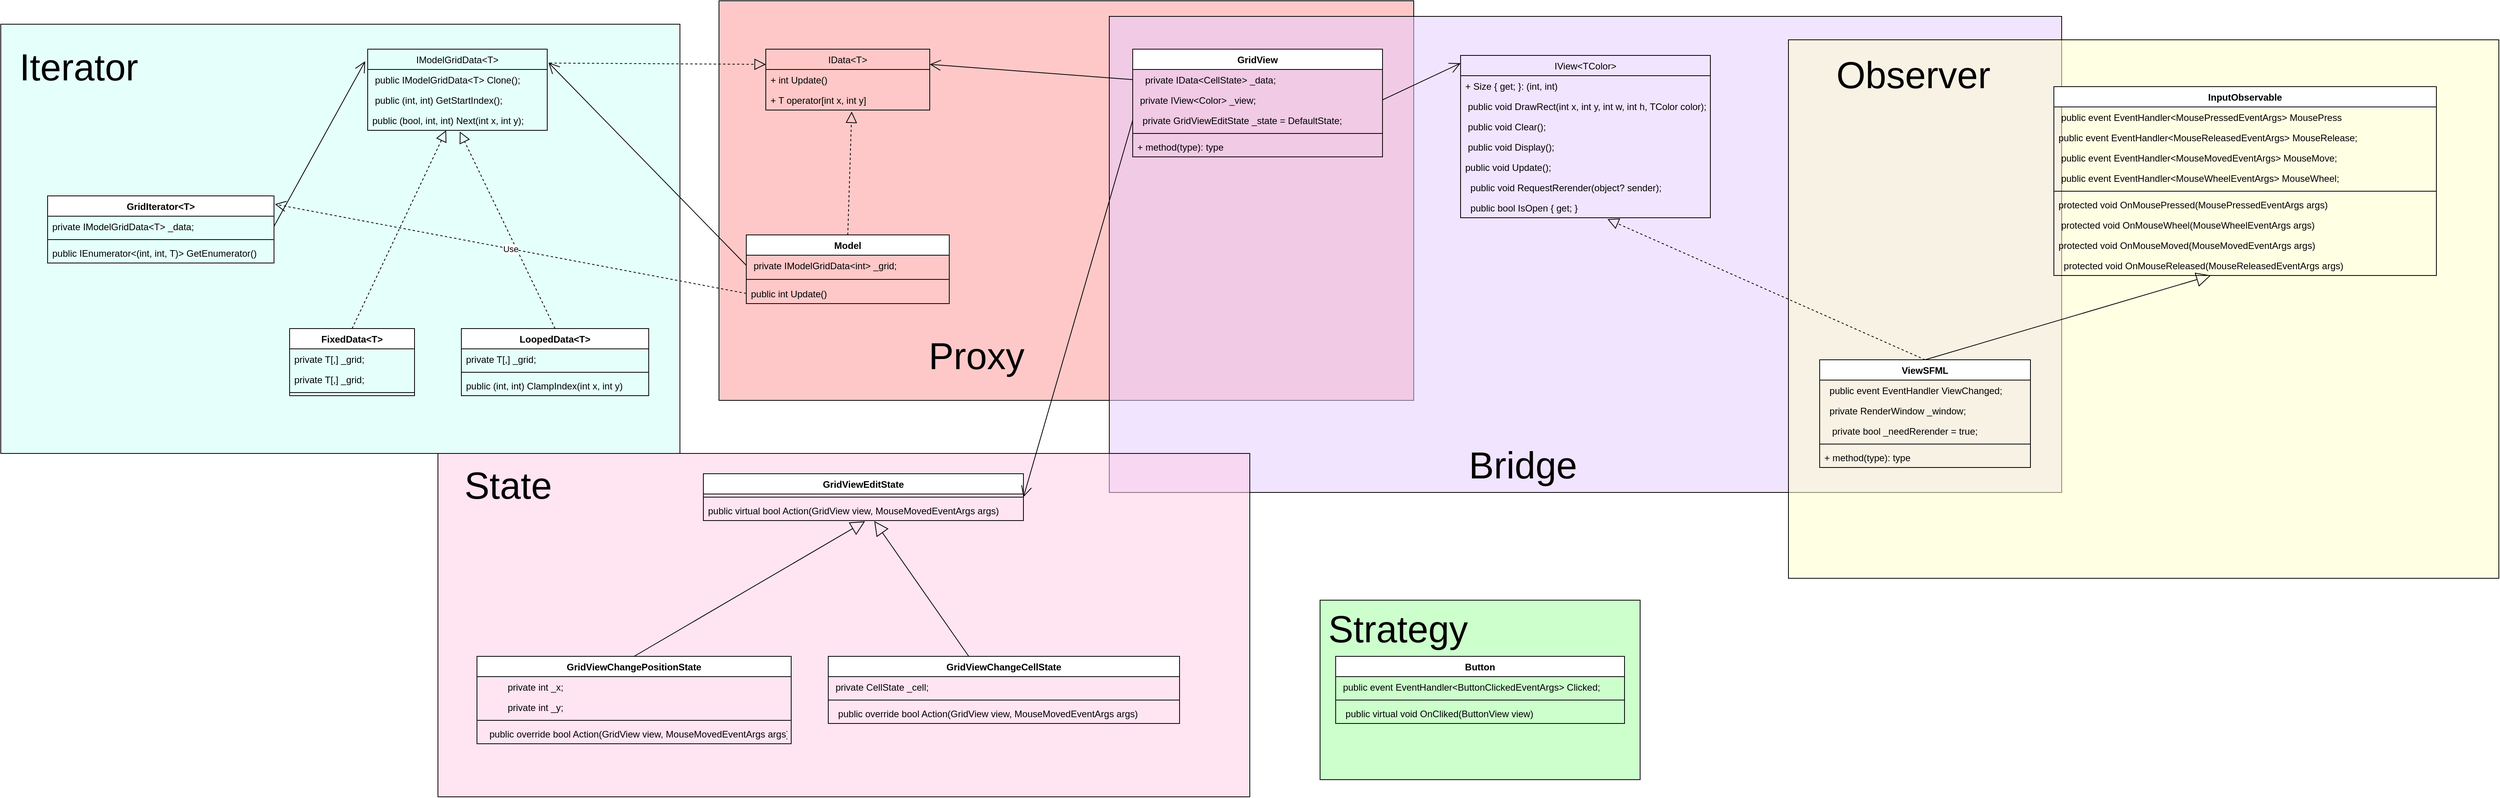 <mxfile version="20.2.3" type="device"><diagram id="C5RBs43oDa-KdzZeNtuy" name="Page-1"><mxGraphModel dx="12556" dy="1282" grid="1" gridSize="10" guides="1" tooltips="1" connect="1" arrows="1" fold="1" page="1" pageScale="1" pageWidth="10000" pageHeight="10000" math="0" shadow="0"><root><mxCell id="WIyWlLk6GJQsqaUBKTNV-0"/><mxCell id="WIyWlLk6GJQsqaUBKTNV-1" parent="WIyWlLk6GJQsqaUBKTNV-0"/><mxCell id="J3iMT_zcEgzoBUY2QwSg-46" value="" style="rounded=0;whiteSpace=wrap;html=1;shadow=0;fontSize=48;fillColor=#FF999988;" vertex="1" parent="WIyWlLk6GJQsqaUBKTNV-1"><mxGeometry x="-130" y="10" width="890" height="512" as="geometry"/></mxCell><mxCell id="J3iMT_zcEgzoBUY2QwSg-44" value="" style="rounded=0;whiteSpace=wrap;html=1;fontSize=48;fillColor=#E5CCFF88;shadow=0;" vertex="1" parent="WIyWlLk6GJQsqaUBKTNV-1"><mxGeometry x="370" y="30" width="1220" height="610" as="geometry"/></mxCell><mxCell id="J3iMT_zcEgzoBUY2QwSg-42" value="" style="rounded=0;whiteSpace=wrap;html=1;fontSize=48;fillColor=#FFFFCC88;" vertex="1" parent="WIyWlLk6GJQsqaUBKTNV-1"><mxGeometry x="1240" y="60" width="910" height="690" as="geometry"/></mxCell><mxCell id="J3iMT_zcEgzoBUY2QwSg-39" value="" style="rounded=0;whiteSpace=wrap;html=1;fontSize=48;fillColor=#CCFFCC;" vertex="1" parent="WIyWlLk6GJQsqaUBKTNV-1"><mxGeometry x="640" y="778" width="410" height="230" as="geometry"/></mxCell><mxCell id="J3iMT_zcEgzoBUY2QwSg-37" value="" style="rounded=0;whiteSpace=wrap;html=1;fontSize=48;fillColor=#FFCCE688;" vertex="1" parent="WIyWlLk6GJQsqaUBKTNV-1"><mxGeometry x="-490" y="590" width="1040" height="440" as="geometry"/></mxCell><mxCell id="J3iMT_zcEgzoBUY2QwSg-34" value="" style="rounded=0;whiteSpace=wrap;html=1;fillColor=#CFFFF788;" vertex="1" parent="WIyWlLk6GJQsqaUBKTNV-1"><mxGeometry x="-1050" y="40" width="870" height="550" as="geometry"/></mxCell><mxCell id="wiSXelKDfVEXTokDbIkI-6" value="IData&lt;T&gt;" style="swimlane;fontStyle=0;childLayout=stackLayout;horizontal=1;startSize=26;fillColor=none;horizontalStack=0;resizeParent=1;resizeParentMax=0;resizeLast=0;collapsible=1;marginBottom=0;" parent="WIyWlLk6GJQsqaUBKTNV-1" vertex="1"><mxGeometry x="-70" y="72" width="210" height="78" as="geometry"/></mxCell><mxCell id="wiSXelKDfVEXTokDbIkI-7" value="+ int Update()" style="text;strokeColor=none;fillColor=none;align=left;verticalAlign=top;spacingLeft=4;spacingRight=4;overflow=hidden;rotatable=0;points=[[0,0.5],[1,0.5]];portConstraint=eastwest;" parent="wiSXelKDfVEXTokDbIkI-6" vertex="1"><mxGeometry y="26" width="210" height="26" as="geometry"/></mxCell><mxCell id="wiSXelKDfVEXTokDbIkI-8" value="+ T operator[int x, int y]" style="text;strokeColor=none;fillColor=none;align=left;verticalAlign=top;spacingLeft=4;spacingRight=4;overflow=hidden;rotatable=0;points=[[0,0.5],[1,0.5]];portConstraint=eastwest;" parent="wiSXelKDfVEXTokDbIkI-6" vertex="1"><mxGeometry y="52" width="210" height="26" as="geometry"/></mxCell><mxCell id="wiSXelKDfVEXTokDbIkI-27" value="IView&lt;TColor&gt;" style="swimlane;fontStyle=0;childLayout=stackLayout;horizontal=1;startSize=26;fillColor=none;horizontalStack=0;resizeParent=1;resizeParentMax=0;resizeLast=0;collapsible=1;marginBottom=0;" parent="WIyWlLk6GJQsqaUBKTNV-1" vertex="1"><mxGeometry x="820" y="80" width="320" height="208" as="geometry"/></mxCell><mxCell id="wiSXelKDfVEXTokDbIkI-28" value="+ Size { get; }: (int, int)" style="text;strokeColor=none;fillColor=none;align=left;verticalAlign=top;spacingLeft=4;spacingRight=4;overflow=hidden;rotatable=0;points=[[0,0.5],[1,0.5]];portConstraint=eastwest;" parent="wiSXelKDfVEXTokDbIkI-27" vertex="1"><mxGeometry y="26" width="320" height="26" as="geometry"/></mxCell><mxCell id="wiSXelKDfVEXTokDbIkI-29" value=" public void DrawRect(int x, int y, int w, int h, TColor color);" style="text;strokeColor=none;fillColor=none;align=left;verticalAlign=top;spacingLeft=4;spacingRight=4;overflow=hidden;rotatable=0;points=[[0,0.5],[1,0.5]];portConstraint=eastwest;" parent="wiSXelKDfVEXTokDbIkI-27" vertex="1"><mxGeometry y="52" width="320" height="26" as="geometry"/></mxCell><mxCell id="wiSXelKDfVEXTokDbIkI-30" value=" public void Clear();" style="text;strokeColor=none;fillColor=none;align=left;verticalAlign=top;spacingLeft=4;spacingRight=4;overflow=hidden;rotatable=0;points=[[0,0.5],[1,0.5]];portConstraint=eastwest;" parent="wiSXelKDfVEXTokDbIkI-27" vertex="1"><mxGeometry y="78" width="320" height="26" as="geometry"/></mxCell><mxCell id="wiSXelKDfVEXTokDbIkI-31" value=" public void Display();" style="text;strokeColor=none;fillColor=none;align=left;verticalAlign=top;spacingLeft=4;spacingRight=4;overflow=hidden;rotatable=0;points=[[0,0.5],[1,0.5]];portConstraint=eastwest;" parent="wiSXelKDfVEXTokDbIkI-27" vertex="1"><mxGeometry y="104" width="320" height="26" as="geometry"/></mxCell><mxCell id="wiSXelKDfVEXTokDbIkI-32" value="public void Update();" style="text;strokeColor=none;fillColor=none;align=left;verticalAlign=top;spacingLeft=4;spacingRight=4;overflow=hidden;rotatable=0;points=[[0,0.5],[1,0.5]];portConstraint=eastwest;" parent="wiSXelKDfVEXTokDbIkI-27" vertex="1"><mxGeometry y="130" width="320" height="26" as="geometry"/></mxCell><mxCell id="wiSXelKDfVEXTokDbIkI-33" value="  public void RequestRerender(object? sender);" style="text;strokeColor=none;fillColor=none;align=left;verticalAlign=top;spacingLeft=4;spacingRight=4;overflow=hidden;rotatable=0;points=[[0,0.5],[1,0.5]];portConstraint=eastwest;" parent="wiSXelKDfVEXTokDbIkI-27" vertex="1"><mxGeometry y="156" width="320" height="26" as="geometry"/></mxCell><mxCell id="wiSXelKDfVEXTokDbIkI-34" value="  public bool IsOpen { get; }" style="text;strokeColor=none;fillColor=none;align=left;verticalAlign=top;spacingLeft=4;spacingRight=4;overflow=hidden;rotatable=0;points=[[0,0.5],[1,0.5]];portConstraint=eastwest;" parent="wiSXelKDfVEXTokDbIkI-27" vertex="1"><mxGeometry y="182" width="320" height="26" as="geometry"/></mxCell><mxCell id="wiSXelKDfVEXTokDbIkI-39" value="InputObservable" style="swimlane;fontStyle=1;align=center;verticalAlign=top;childLayout=stackLayout;horizontal=1;startSize=26;horizontalStack=0;resizeParent=1;resizeParentMax=0;resizeLast=0;collapsible=1;marginBottom=0;" parent="WIyWlLk6GJQsqaUBKTNV-1" vertex="1"><mxGeometry x="1580" y="120" width="490" height="242" as="geometry"/></mxCell><mxCell id="wiSXelKDfVEXTokDbIkI-40" value=" public event EventHandler&lt;MousePressedEventArgs&gt; MousePress&#10;" style="text;strokeColor=none;fillColor=none;align=left;verticalAlign=top;spacingLeft=4;spacingRight=4;overflow=hidden;rotatable=0;points=[[0,0.5],[1,0.5]];portConstraint=eastwest;" parent="wiSXelKDfVEXTokDbIkI-39" vertex="1"><mxGeometry y="26" width="490" height="26" as="geometry"/></mxCell><mxCell id="wiSXelKDfVEXTokDbIkI-44" value="public event EventHandler&lt;MouseReleasedEventArgs&gt; MouseRelease;&#10;" style="text;strokeColor=none;fillColor=none;align=left;verticalAlign=top;spacingLeft=4;spacingRight=4;overflow=hidden;rotatable=0;points=[[0,0.5],[1,0.5]];portConstraint=eastwest;" parent="wiSXelKDfVEXTokDbIkI-39" vertex="1"><mxGeometry y="52" width="490" height="26" as="geometry"/></mxCell><mxCell id="wiSXelKDfVEXTokDbIkI-43" value=" public event EventHandler&lt;MouseMovedEventArgs&gt; MouseMove;&#10;" style="text;strokeColor=none;fillColor=none;align=left;verticalAlign=top;spacingLeft=4;spacingRight=4;overflow=hidden;rotatable=0;points=[[0,0.5],[1,0.5]];portConstraint=eastwest;" parent="wiSXelKDfVEXTokDbIkI-39" vertex="1"><mxGeometry y="78" width="490" height="26" as="geometry"/></mxCell><mxCell id="wiSXelKDfVEXTokDbIkI-45" value=" public event EventHandler&lt;MouseWheelEventArgs&gt; MouseWheel;&#10;" style="text;strokeColor=none;fillColor=none;align=left;verticalAlign=top;spacingLeft=4;spacingRight=4;overflow=hidden;rotatable=0;points=[[0,0.5],[1,0.5]];portConstraint=eastwest;" parent="wiSXelKDfVEXTokDbIkI-39" vertex="1"><mxGeometry y="104" width="490" height="26" as="geometry"/></mxCell><mxCell id="wiSXelKDfVEXTokDbIkI-41" value="" style="line;strokeWidth=1;fillColor=none;align=left;verticalAlign=middle;spacingTop=-1;spacingLeft=3;spacingRight=3;rotatable=0;labelPosition=right;points=[];portConstraint=eastwest;" parent="wiSXelKDfVEXTokDbIkI-39" vertex="1"><mxGeometry y="130" width="490" height="8" as="geometry"/></mxCell><mxCell id="wiSXelKDfVEXTokDbIkI-42" value="protected void OnMousePressed(MousePressedEventArgs args)" style="text;strokeColor=none;fillColor=none;align=left;verticalAlign=top;spacingLeft=4;spacingRight=4;overflow=hidden;rotatable=0;points=[[0,0.5],[1,0.5]];portConstraint=eastwest;" parent="wiSXelKDfVEXTokDbIkI-39" vertex="1"><mxGeometry y="138" width="490" height="26" as="geometry"/></mxCell><mxCell id="wiSXelKDfVEXTokDbIkI-46" value=" protected void OnMouseWheel(MouseWheelEventArgs args)" style="text;strokeColor=none;fillColor=none;align=left;verticalAlign=top;spacingLeft=4;spacingRight=4;overflow=hidden;rotatable=0;points=[[0,0.5],[1,0.5]];portConstraint=eastwest;" parent="wiSXelKDfVEXTokDbIkI-39" vertex="1"><mxGeometry y="164" width="490" height="26" as="geometry"/></mxCell><mxCell id="wiSXelKDfVEXTokDbIkI-47" value="protected void OnMouseMoved(MouseMovedEventArgs args)" style="text;strokeColor=none;fillColor=none;align=left;verticalAlign=top;spacingLeft=4;spacingRight=4;overflow=hidden;rotatable=0;points=[[0,0.5],[1,0.5]];portConstraint=eastwest;" parent="wiSXelKDfVEXTokDbIkI-39" vertex="1"><mxGeometry y="190" width="490" height="26" as="geometry"/></mxCell><mxCell id="wiSXelKDfVEXTokDbIkI-48" value="  protected void OnMouseReleased(MouseReleasedEventArgs args)" style="text;strokeColor=none;fillColor=none;align=left;verticalAlign=top;spacingLeft=4;spacingRight=4;overflow=hidden;rotatable=0;points=[[0,0.5],[1,0.5]];portConstraint=eastwest;" parent="wiSXelKDfVEXTokDbIkI-39" vertex="1"><mxGeometry y="216" width="490" height="26" as="geometry"/></mxCell><mxCell id="wiSXelKDfVEXTokDbIkI-49" value="ViewSFML" style="swimlane;fontStyle=1;align=center;verticalAlign=top;childLayout=stackLayout;horizontal=1;startSize=26;horizontalStack=0;resizeParent=1;resizeParentMax=0;resizeLast=0;collapsible=1;marginBottom=0;" parent="WIyWlLk6GJQsqaUBKTNV-1" vertex="1"><mxGeometry x="1280" y="470" width="270" height="138" as="geometry"/></mxCell><mxCell id="wiSXelKDfVEXTokDbIkI-50" value="  public event EventHandler ViewChanged;" style="text;strokeColor=none;fillColor=none;align=left;verticalAlign=top;spacingLeft=4;spacingRight=4;overflow=hidden;rotatable=0;points=[[0,0.5],[1,0.5]];portConstraint=eastwest;" parent="wiSXelKDfVEXTokDbIkI-49" vertex="1"><mxGeometry y="26" width="270" height="26" as="geometry"/></mxCell><mxCell id="wiSXelKDfVEXTokDbIkI-55" value="  private RenderWindow _window;" style="text;strokeColor=none;fillColor=none;align=left;verticalAlign=top;spacingLeft=4;spacingRight=4;overflow=hidden;rotatable=0;points=[[0,0.5],[1,0.5]];portConstraint=eastwest;" parent="wiSXelKDfVEXTokDbIkI-49" vertex="1"><mxGeometry y="52" width="270" height="26" as="geometry"/></mxCell><mxCell id="wiSXelKDfVEXTokDbIkI-56" value="   private bool _needRerender = true;" style="text;strokeColor=none;fillColor=none;align=left;verticalAlign=top;spacingLeft=4;spacingRight=4;overflow=hidden;rotatable=0;points=[[0,0.5],[1,0.5]];portConstraint=eastwest;" parent="wiSXelKDfVEXTokDbIkI-49" vertex="1"><mxGeometry y="78" width="270" height="26" as="geometry"/></mxCell><mxCell id="wiSXelKDfVEXTokDbIkI-51" value="" style="line;strokeWidth=1;fillColor=none;align=left;verticalAlign=middle;spacingTop=-1;spacingLeft=3;spacingRight=3;rotatable=0;labelPosition=right;points=[];portConstraint=eastwest;" parent="wiSXelKDfVEXTokDbIkI-49" vertex="1"><mxGeometry y="104" width="270" height="8" as="geometry"/></mxCell><mxCell id="wiSXelKDfVEXTokDbIkI-52" value="+ method(type): type" style="text;strokeColor=none;fillColor=none;align=left;verticalAlign=top;spacingLeft=4;spacingRight=4;overflow=hidden;rotatable=0;points=[[0,0.5],[1,0.5]];portConstraint=eastwest;" parent="wiSXelKDfVEXTokDbIkI-49" vertex="1"><mxGeometry y="112" width="270" height="26" as="geometry"/></mxCell><mxCell id="wiSXelKDfVEXTokDbIkI-53" value="" style="endArrow=block;dashed=1;endFill=0;endSize=12;html=1;rounded=0;entryX=0.588;entryY=1.067;entryDx=0;entryDy=0;entryPerimeter=0;exitX=0.5;exitY=0;exitDx=0;exitDy=0;" parent="WIyWlLk6GJQsqaUBKTNV-1" source="wiSXelKDfVEXTokDbIkI-49" target="wiSXelKDfVEXTokDbIkI-34" edge="1"><mxGeometry width="160" relative="1" as="geometry"><mxPoint x="1220" y="970" as="sourcePoint"/><mxPoint x="1380" y="970" as="targetPoint"/></mxGeometry></mxCell><mxCell id="wiSXelKDfVEXTokDbIkI-54" value="" style="endArrow=block;endSize=16;endFill=0;html=1;rounded=0;exitX=0.5;exitY=0;exitDx=0;exitDy=0;" parent="WIyWlLk6GJQsqaUBKTNV-1" source="wiSXelKDfVEXTokDbIkI-49" target="wiSXelKDfVEXTokDbIkI-48" edge="1"><mxGeometry width="160" relative="1" as="geometry"><mxPoint x="1430" y="1010" as="sourcePoint"/><mxPoint x="1450" y="1000" as="targetPoint"/></mxGeometry></mxCell><mxCell id="wiSXelKDfVEXTokDbIkI-57" value="GridView" style="swimlane;fontStyle=1;align=center;verticalAlign=top;childLayout=stackLayout;horizontal=1;startSize=26;horizontalStack=0;resizeParent=1;resizeParentMax=0;resizeLast=0;collapsible=1;marginBottom=0;" parent="WIyWlLk6GJQsqaUBKTNV-1" vertex="1"><mxGeometry x="400" y="72" width="320" height="138" as="geometry"/></mxCell><mxCell id="wiSXelKDfVEXTokDbIkI-58" value="   private IData&lt;CellState&gt; _data;" style="text;strokeColor=none;fillColor=none;align=left;verticalAlign=top;spacingLeft=4;spacingRight=4;overflow=hidden;rotatable=0;points=[[0,0.5],[1,0.5]];portConstraint=eastwest;" parent="wiSXelKDfVEXTokDbIkI-57" vertex="1"><mxGeometry y="26" width="320" height="26" as="geometry"/></mxCell><mxCell id="wiSXelKDfVEXTokDbIkI-62" value=" private IView&lt;Color&gt; _view;" style="text;strokeColor=none;fillColor=none;align=left;verticalAlign=top;spacingLeft=4;spacingRight=4;overflow=hidden;rotatable=0;points=[[0,0.5],[1,0.5]];portConstraint=eastwest;" parent="wiSXelKDfVEXTokDbIkI-57" vertex="1"><mxGeometry y="52" width="320" height="26" as="geometry"/></mxCell><mxCell id="wiSXelKDfVEXTokDbIkI-61" value="  private GridViewEditState _state = DefaultState;" style="text;strokeColor=none;fillColor=none;align=left;verticalAlign=top;spacingLeft=4;spacingRight=4;overflow=hidden;rotatable=0;points=[[0,0.5],[1,0.5]];portConstraint=eastwest;" parent="wiSXelKDfVEXTokDbIkI-57" vertex="1"><mxGeometry y="78" width="320" height="26" as="geometry"/></mxCell><mxCell id="wiSXelKDfVEXTokDbIkI-59" value="" style="line;strokeWidth=1;fillColor=none;align=left;verticalAlign=middle;spacingTop=-1;spacingLeft=3;spacingRight=3;rotatable=0;labelPosition=right;points=[];portConstraint=eastwest;" parent="wiSXelKDfVEXTokDbIkI-57" vertex="1"><mxGeometry y="104" width="320" height="8" as="geometry"/></mxCell><mxCell id="wiSXelKDfVEXTokDbIkI-60" value="+ method(type): type" style="text;strokeColor=none;fillColor=none;align=left;verticalAlign=top;spacingLeft=4;spacingRight=4;overflow=hidden;rotatable=0;points=[[0,0.5],[1,0.5]];portConstraint=eastwest;" parent="wiSXelKDfVEXTokDbIkI-57" vertex="1"><mxGeometry y="112" width="320" height="26" as="geometry"/></mxCell><mxCell id="wiSXelKDfVEXTokDbIkI-63" value="GridViewEditState" style="swimlane;fontStyle=1;align=center;verticalAlign=top;childLayout=stackLayout;horizontal=1;startSize=26;horizontalStack=0;resizeParent=1;resizeParentMax=0;resizeLast=0;collapsible=1;marginBottom=0;" parent="WIyWlLk6GJQsqaUBKTNV-1" vertex="1"><mxGeometry x="-150" y="616" width="410" height="60" as="geometry"/></mxCell><mxCell id="wiSXelKDfVEXTokDbIkI-65" value="" style="line;strokeWidth=1;fillColor=none;align=left;verticalAlign=middle;spacingTop=-1;spacingLeft=3;spacingRight=3;rotatable=0;labelPosition=right;points=[];portConstraint=eastwest;" parent="wiSXelKDfVEXTokDbIkI-63" vertex="1"><mxGeometry y="26" width="410" height="8" as="geometry"/></mxCell><mxCell id="wiSXelKDfVEXTokDbIkI-66" value="public virtual bool Action(GridView view, MouseMovedEventArgs args)" style="text;strokeColor=none;fillColor=none;align=left;verticalAlign=top;spacingLeft=4;spacingRight=4;overflow=hidden;rotatable=0;points=[[0,0.5],[1,0.5]];portConstraint=eastwest;" parent="wiSXelKDfVEXTokDbIkI-63" vertex="1"><mxGeometry y="34" width="410" height="26" as="geometry"/></mxCell><mxCell id="wiSXelKDfVEXTokDbIkI-67" value="GridViewChangePositionState" style="swimlane;fontStyle=1;align=center;verticalAlign=top;childLayout=stackLayout;horizontal=1;startSize=26;horizontalStack=0;resizeParent=1;resizeParentMax=0;resizeLast=0;collapsible=1;marginBottom=0;" parent="WIyWlLk6GJQsqaUBKTNV-1" vertex="1"><mxGeometry x="-440" y="850" width="402.5" height="112" as="geometry"/></mxCell><mxCell id="wiSXelKDfVEXTokDbIkI-68" value="          private int _x;" style="text;strokeColor=none;fillColor=none;align=left;verticalAlign=top;spacingLeft=4;spacingRight=4;overflow=hidden;rotatable=0;points=[[0,0.5],[1,0.5]];portConstraint=eastwest;" parent="wiSXelKDfVEXTokDbIkI-67" vertex="1"><mxGeometry y="26" width="402.5" height="26" as="geometry"/></mxCell><mxCell id="wiSXelKDfVEXTokDbIkI-72" value="          private int _y;" style="text;strokeColor=none;fillColor=none;align=left;verticalAlign=top;spacingLeft=4;spacingRight=4;overflow=hidden;rotatable=0;points=[[0,0.5],[1,0.5]];portConstraint=eastwest;" parent="wiSXelKDfVEXTokDbIkI-67" vertex="1"><mxGeometry y="52" width="402.5" height="26" as="geometry"/></mxCell><mxCell id="wiSXelKDfVEXTokDbIkI-69" value="" style="line;strokeWidth=1;fillColor=none;align=left;verticalAlign=middle;spacingTop=-1;spacingLeft=3;spacingRight=3;rotatable=0;labelPosition=right;points=[];portConstraint=eastwest;" parent="wiSXelKDfVEXTokDbIkI-67" vertex="1"><mxGeometry y="78" width="402.5" height="8" as="geometry"/></mxCell><mxCell id="wiSXelKDfVEXTokDbIkI-70" value="   public override bool Action(GridView view, MouseMovedEventArgs args)" style="text;strokeColor=none;fillColor=none;align=left;verticalAlign=top;spacingLeft=4;spacingRight=4;overflow=hidden;rotatable=0;points=[[0,0.5],[1,0.5]];portConstraint=eastwest;" parent="wiSXelKDfVEXTokDbIkI-67" vertex="1"><mxGeometry y="86" width="402.5" height="26" as="geometry"/></mxCell><mxCell id="wiSXelKDfVEXTokDbIkI-71" value="" style="endArrow=block;endSize=16;endFill=0;html=1;rounded=0;entryX=0.505;entryY=1.04;entryDx=0;entryDy=0;entryPerimeter=0;exitX=0.5;exitY=0;exitDx=0;exitDy=0;" parent="WIyWlLk6GJQsqaUBKTNV-1" source="wiSXelKDfVEXTokDbIkI-67" target="wiSXelKDfVEXTokDbIkI-66" edge="1"><mxGeometry width="160" relative="1" as="geometry"><mxPoint y="1000" as="sourcePoint"/><mxPoint x="160" y="1000" as="targetPoint"/></mxGeometry></mxCell><mxCell id="wiSXelKDfVEXTokDbIkI-73" value="GridViewChangeCellState" style="swimlane;fontStyle=1;align=center;verticalAlign=top;childLayout=stackLayout;horizontal=1;startSize=26;horizontalStack=0;resizeParent=1;resizeParentMax=0;resizeLast=0;collapsible=1;marginBottom=0;" parent="WIyWlLk6GJQsqaUBKTNV-1" vertex="1"><mxGeometry x="10" y="850" width="450" height="86" as="geometry"/></mxCell><mxCell id="wiSXelKDfVEXTokDbIkI-74" value=" private CellState _cell;" style="text;strokeColor=none;fillColor=none;align=left;verticalAlign=top;spacingLeft=4;spacingRight=4;overflow=hidden;rotatable=0;points=[[0,0.5],[1,0.5]];portConstraint=eastwest;" parent="wiSXelKDfVEXTokDbIkI-73" vertex="1"><mxGeometry y="26" width="450" height="26" as="geometry"/></mxCell><mxCell id="wiSXelKDfVEXTokDbIkI-75" value="" style="line;strokeWidth=1;fillColor=none;align=left;verticalAlign=middle;spacingTop=-1;spacingLeft=3;spacingRight=3;rotatable=0;labelPosition=right;points=[];portConstraint=eastwest;" parent="wiSXelKDfVEXTokDbIkI-73" vertex="1"><mxGeometry y="52" width="450" height="8" as="geometry"/></mxCell><mxCell id="wiSXelKDfVEXTokDbIkI-76" value="  public override bool Action(GridView view, MouseMovedEventArgs args)" style="text;strokeColor=none;fillColor=none;align=left;verticalAlign=top;spacingLeft=4;spacingRight=4;overflow=hidden;rotatable=0;points=[[0,0.5],[1,0.5]];portConstraint=eastwest;" parent="wiSXelKDfVEXTokDbIkI-73" vertex="1"><mxGeometry y="60" width="450" height="26" as="geometry"/></mxCell><mxCell id="wiSXelKDfVEXTokDbIkI-77" value="" style="endArrow=block;endSize=16;endFill=0;html=1;rounded=0;exitX=0.4;exitY=0;exitDx=0;exitDy=0;exitPerimeter=0;entryX=0.534;entryY=1.023;entryDx=0;entryDy=0;entryPerimeter=0;" parent="WIyWlLk6GJQsqaUBKTNV-1" source="wiSXelKDfVEXTokDbIkI-73" target="wiSXelKDfVEXTokDbIkI-66" edge="1"><mxGeometry width="160" relative="1" as="geometry"><mxPoint x="180" y="1090" as="sourcePoint"/><mxPoint x="130" y="860" as="targetPoint"/></mxGeometry></mxCell><mxCell id="wiSXelKDfVEXTokDbIkI-78" value="" style="endArrow=open;endFill=1;endSize=12;html=1;rounded=0;entryX=1;entryY=0.5;entryDx=0;entryDy=0;exitX=0;exitY=0.5;exitDx=0;exitDy=0;" parent="WIyWlLk6GJQsqaUBKTNV-1" source="wiSXelKDfVEXTokDbIkI-61" target="wiSXelKDfVEXTokDbIkI-63" edge="1"><mxGeometry width="160" relative="1" as="geometry"><mxPoint x="300" y="790" as="sourcePoint"/><mxPoint x="460" y="790" as="targetPoint"/></mxGeometry></mxCell><mxCell id="wiSXelKDfVEXTokDbIkI-80" value="" style="endArrow=open;endFill=1;endSize=12;html=1;rounded=0;exitX=1;exitY=0.5;exitDx=0;exitDy=0;entryX=0;entryY=0.048;entryDx=0;entryDy=0;entryPerimeter=0;" parent="WIyWlLk6GJQsqaUBKTNV-1" source="wiSXelKDfVEXTokDbIkI-62" target="wiSXelKDfVEXTokDbIkI-27" edge="1"><mxGeometry width="160" relative="1" as="geometry"><mxPoint x="800" y="620" as="sourcePoint"/><mxPoint x="960" y="620" as="targetPoint"/></mxGeometry></mxCell><mxCell id="wiSXelKDfVEXTokDbIkI-81" value="" style="endArrow=open;endFill=1;endSize=12;html=1;rounded=0;entryX=1;entryY=0.25;entryDx=0;entryDy=0;exitX=0;exitY=0.5;exitDx=0;exitDy=0;" parent="WIyWlLk6GJQsqaUBKTNV-1" source="wiSXelKDfVEXTokDbIkI-58" target="wiSXelKDfVEXTokDbIkI-6" edge="1"><mxGeometry width="160" relative="1" as="geometry"><mxPoint x="270" y="500" as="sourcePoint"/><mxPoint x="430" y="500" as="targetPoint"/></mxGeometry></mxCell><mxCell id="wiSXelKDfVEXTokDbIkI-82" value="Button" style="swimlane;fontStyle=1;align=center;verticalAlign=top;childLayout=stackLayout;horizontal=1;startSize=26;horizontalStack=0;resizeParent=1;resizeParentMax=0;resizeLast=0;collapsible=1;marginBottom=0;" parent="WIyWlLk6GJQsqaUBKTNV-1" vertex="1"><mxGeometry x="660" y="850" width="370" height="86" as="geometry"/></mxCell><mxCell id="wiSXelKDfVEXTokDbIkI-83" value=" public event EventHandler&lt;ButtonClickedEventArgs&gt; Clicked;" style="text;strokeColor=none;fillColor=none;align=left;verticalAlign=top;spacingLeft=4;spacingRight=4;overflow=hidden;rotatable=0;points=[[0,0.5],[1,0.5]];portConstraint=eastwest;" parent="wiSXelKDfVEXTokDbIkI-82" vertex="1"><mxGeometry y="26" width="370" height="26" as="geometry"/></mxCell><mxCell id="wiSXelKDfVEXTokDbIkI-84" value="" style="line;strokeWidth=1;fillColor=none;align=left;verticalAlign=middle;spacingTop=-1;spacingLeft=3;spacingRight=3;rotatable=0;labelPosition=right;points=[];portConstraint=eastwest;" parent="wiSXelKDfVEXTokDbIkI-82" vertex="1"><mxGeometry y="52" width="370" height="8" as="geometry"/></mxCell><mxCell id="wiSXelKDfVEXTokDbIkI-85" value="  public virtual void OnCliked(ButtonView view)" style="text;strokeColor=none;fillColor=none;align=left;verticalAlign=top;spacingLeft=4;spacingRight=4;overflow=hidden;rotatable=0;points=[[0,0.5],[1,0.5]];portConstraint=eastwest;" parent="wiSXelKDfVEXTokDbIkI-82" vertex="1"><mxGeometry y="60" width="370" height="26" as="geometry"/></mxCell><mxCell id="J3iMT_zcEgzoBUY2QwSg-0" value="Model" style="swimlane;fontStyle=1;align=center;verticalAlign=top;childLayout=stackLayout;horizontal=1;startSize=26;horizontalStack=0;resizeParent=1;resizeParentMax=0;resizeLast=0;collapsible=1;marginBottom=0;" vertex="1" parent="WIyWlLk6GJQsqaUBKTNV-1"><mxGeometry x="-95" y="310" width="260" height="88" as="geometry"/></mxCell><mxCell id="J3iMT_zcEgzoBUY2QwSg-1" value=" private IModelGridData&lt;int&gt; _grid;" style="text;strokeColor=none;fillColor=none;align=left;verticalAlign=top;spacingLeft=4;spacingRight=4;overflow=hidden;rotatable=0;points=[[0,0.5],[1,0.5]];portConstraint=eastwest;" vertex="1" parent="J3iMT_zcEgzoBUY2QwSg-0"><mxGeometry y="26" width="260" height="26" as="geometry"/></mxCell><mxCell id="J3iMT_zcEgzoBUY2QwSg-2" value="" style="line;strokeWidth=1;fillColor=none;align=left;verticalAlign=middle;spacingTop=-1;spacingLeft=3;spacingRight=3;rotatable=0;labelPosition=right;points=[];portConstraint=eastwest;" vertex="1" parent="J3iMT_zcEgzoBUY2QwSg-0"><mxGeometry y="52" width="260" height="10" as="geometry"/></mxCell><mxCell id="J3iMT_zcEgzoBUY2QwSg-3" value="public int Update()" style="text;strokeColor=none;fillColor=none;align=left;verticalAlign=top;spacingLeft=4;spacingRight=4;overflow=hidden;rotatable=0;points=[[0,0.5],[1,0.5]];portConstraint=eastwest;" vertex="1" parent="J3iMT_zcEgzoBUY2QwSg-0"><mxGeometry y="62" width="260" height="26" as="geometry"/></mxCell><mxCell id="J3iMT_zcEgzoBUY2QwSg-4" value="" style="endArrow=block;dashed=1;endFill=0;endSize=12;html=1;rounded=0;exitX=0.5;exitY=0;exitDx=0;exitDy=0;entryX=0.524;entryY=1.077;entryDx=0;entryDy=0;entryPerimeter=0;" edge="1" parent="WIyWlLk6GJQsqaUBKTNV-1" source="J3iMT_zcEgzoBUY2QwSg-0" target="wiSXelKDfVEXTokDbIkI-8"><mxGeometry width="160" relative="1" as="geometry"><mxPoint x="70" y="330" as="sourcePoint"/><mxPoint x="230" y="330" as="targetPoint"/></mxGeometry></mxCell><mxCell id="J3iMT_zcEgzoBUY2QwSg-5" value="IModelGridData&lt;T&gt;" style="swimlane;fontStyle=0;childLayout=stackLayout;horizontal=1;startSize=26;fillColor=none;horizontalStack=0;resizeParent=1;resizeParentMax=0;resizeLast=0;collapsible=1;marginBottom=0;" vertex="1" parent="WIyWlLk6GJQsqaUBKTNV-1"><mxGeometry x="-580" y="72" width="230" height="104" as="geometry"/></mxCell><mxCell id="J3iMT_zcEgzoBUY2QwSg-6" value=" public IModelGridData&lt;T&gt; Clone();" style="text;strokeColor=none;fillColor=none;align=left;verticalAlign=top;spacingLeft=4;spacingRight=4;overflow=hidden;rotatable=0;points=[[0,0.5],[1,0.5]];portConstraint=eastwest;" vertex="1" parent="J3iMT_zcEgzoBUY2QwSg-5"><mxGeometry y="26" width="230" height="26" as="geometry"/></mxCell><mxCell id="J3iMT_zcEgzoBUY2QwSg-7" value=" public (int, int) GetStartIndex();" style="text;strokeColor=none;fillColor=none;align=left;verticalAlign=top;spacingLeft=4;spacingRight=4;overflow=hidden;rotatable=0;points=[[0,0.5],[1,0.5]];portConstraint=eastwest;" vertex="1" parent="J3iMT_zcEgzoBUY2QwSg-5"><mxGeometry y="52" width="230" height="26" as="geometry"/></mxCell><mxCell id="J3iMT_zcEgzoBUY2QwSg-8" value="public (bool, int, int) Next(int x, int y);" style="text;strokeColor=none;fillColor=none;align=left;verticalAlign=top;spacingLeft=4;spacingRight=4;overflow=hidden;rotatable=0;points=[[0,0.5],[1,0.5]];portConstraint=eastwest;" vertex="1" parent="J3iMT_zcEgzoBUY2QwSg-5"><mxGeometry y="78" width="230" height="26" as="geometry"/></mxCell><mxCell id="J3iMT_zcEgzoBUY2QwSg-9" value="" style="endArrow=block;dashed=1;endFill=0;endSize=12;html=1;rounded=0;exitX=1.014;exitY=0.171;exitDx=0;exitDy=0;entryX=0;entryY=0.25;entryDx=0;entryDy=0;exitPerimeter=0;" edge="1" parent="WIyWlLk6GJQsqaUBKTNV-1" source="J3iMT_zcEgzoBUY2QwSg-5" target="wiSXelKDfVEXTokDbIkI-6"><mxGeometry width="160" relative="1" as="geometry"><mxPoint x="10" y="380" as="sourcePoint"/><mxPoint x="50.04" y="162.002" as="targetPoint"/></mxGeometry></mxCell><mxCell id="J3iMT_zcEgzoBUY2QwSg-10" value="" style="endArrow=open;endFill=1;endSize=12;html=1;rounded=0;entryX=1.007;entryY=0.165;entryDx=0;entryDy=0;exitX=0;exitY=0.5;exitDx=0;exitDy=0;entryPerimeter=0;" edge="1" parent="WIyWlLk6GJQsqaUBKTNV-1" source="J3iMT_zcEgzoBUY2QwSg-1" target="J3iMT_zcEgzoBUY2QwSg-5"><mxGeometry width="160" relative="1" as="geometry"><mxPoint x="410" y="251" as="sourcePoint"/><mxPoint x="190" y="650" as="targetPoint"/></mxGeometry></mxCell><mxCell id="J3iMT_zcEgzoBUY2QwSg-11" value="FixedData&lt;T&gt;" style="swimlane;fontStyle=1;align=center;verticalAlign=top;childLayout=stackLayout;horizontal=1;startSize=26;horizontalStack=0;resizeParent=1;resizeParentMax=0;resizeLast=0;collapsible=1;marginBottom=0;" vertex="1" parent="WIyWlLk6GJQsqaUBKTNV-1"><mxGeometry x="-680" y="430" width="160" height="86" as="geometry"/></mxCell><mxCell id="J3iMT_zcEgzoBUY2QwSg-35" value="private T[,] _grid;" style="text;strokeColor=none;fillColor=none;align=left;verticalAlign=top;spacingLeft=4;spacingRight=4;overflow=hidden;rotatable=0;points=[[0,0.5],[1,0.5]];portConstraint=eastwest;" vertex="1" parent="J3iMT_zcEgzoBUY2QwSg-11"><mxGeometry y="26" width="160" height="26" as="geometry"/></mxCell><mxCell id="J3iMT_zcEgzoBUY2QwSg-12" value="private T[,] _grid;" style="text;strokeColor=none;fillColor=none;align=left;verticalAlign=top;spacingLeft=4;spacingRight=4;overflow=hidden;rotatable=0;points=[[0,0.5],[1,0.5]];portConstraint=eastwest;" vertex="1" parent="J3iMT_zcEgzoBUY2QwSg-11"><mxGeometry y="52" width="160" height="26" as="geometry"/></mxCell><mxCell id="J3iMT_zcEgzoBUY2QwSg-13" value="" style="line;strokeWidth=1;fillColor=none;align=left;verticalAlign=middle;spacingTop=-1;spacingLeft=3;spacingRight=3;rotatable=0;labelPosition=right;points=[];portConstraint=eastwest;" vertex="1" parent="J3iMT_zcEgzoBUY2QwSg-11"><mxGeometry y="78" width="160" height="8" as="geometry"/></mxCell><mxCell id="J3iMT_zcEgzoBUY2QwSg-15" value="" style="endArrow=block;dashed=1;endFill=0;endSize=12;html=1;rounded=0;exitX=0.5;exitY=0;exitDx=0;exitDy=0;entryX=0.437;entryY=1;entryDx=0;entryDy=0;entryPerimeter=0;" edge="1" parent="WIyWlLk6GJQsqaUBKTNV-1" source="J3iMT_zcEgzoBUY2QwSg-11" target="J3iMT_zcEgzoBUY2QwSg-8"><mxGeometry width="160" relative="1" as="geometry"><mxPoint x="-110" y="370" as="sourcePoint"/><mxPoint x="50" y="370" as="targetPoint"/></mxGeometry></mxCell><mxCell id="J3iMT_zcEgzoBUY2QwSg-16" value="LoopedData&lt;T&gt;" style="swimlane;fontStyle=1;align=center;verticalAlign=top;childLayout=stackLayout;horizontal=1;startSize=26;horizontalStack=0;resizeParent=1;resizeParentMax=0;resizeLast=0;collapsible=1;marginBottom=0;" vertex="1" parent="WIyWlLk6GJQsqaUBKTNV-1"><mxGeometry x="-460" y="430" width="240" height="86" as="geometry"/></mxCell><mxCell id="J3iMT_zcEgzoBUY2QwSg-17" value="private T[,] _grid;" style="text;strokeColor=none;fillColor=none;align=left;verticalAlign=top;spacingLeft=4;spacingRight=4;overflow=hidden;rotatable=0;points=[[0,0.5],[1,0.5]];portConstraint=eastwest;" vertex="1" parent="J3iMT_zcEgzoBUY2QwSg-16"><mxGeometry y="26" width="240" height="26" as="geometry"/></mxCell><mxCell id="J3iMT_zcEgzoBUY2QwSg-18" value="" style="line;strokeWidth=1;fillColor=none;align=left;verticalAlign=middle;spacingTop=-1;spacingLeft=3;spacingRight=3;rotatable=0;labelPosition=right;points=[];portConstraint=eastwest;" vertex="1" parent="J3iMT_zcEgzoBUY2QwSg-16"><mxGeometry y="52" width="240" height="8" as="geometry"/></mxCell><mxCell id="J3iMT_zcEgzoBUY2QwSg-23" value="public (int, int) ClampIndex(int x, int y)" style="text;strokeColor=none;fillColor=none;align=left;verticalAlign=top;spacingLeft=4;spacingRight=4;overflow=hidden;rotatable=0;points=[[0,0.5],[1,0.5]];portConstraint=eastwest;" vertex="1" parent="J3iMT_zcEgzoBUY2QwSg-16"><mxGeometry y="60" width="240" height="26" as="geometry"/></mxCell><mxCell id="J3iMT_zcEgzoBUY2QwSg-19" value="" style="endArrow=block;dashed=1;endFill=0;endSize=12;html=1;rounded=0;exitX=0.5;exitY=0;exitDx=0;exitDy=0;entryX=0.513;entryY=1.062;entryDx=0;entryDy=0;entryPerimeter=0;" edge="1" parent="WIyWlLk6GJQsqaUBKTNV-1" source="J3iMT_zcEgzoBUY2QwSg-16" target="J3iMT_zcEgzoBUY2QwSg-8"><mxGeometry width="160" relative="1" as="geometry"><mxPoint x="-540" y="448" as="sourcePoint"/><mxPoint x="-420.06" y="260.006" as="targetPoint"/></mxGeometry></mxCell><mxCell id="J3iMT_zcEgzoBUY2QwSg-25" value="GridIterator&lt;T&gt;" style="swimlane;fontStyle=1;align=center;verticalAlign=top;childLayout=stackLayout;horizontal=1;startSize=26;horizontalStack=0;resizeParent=1;resizeParentMax=0;resizeLast=0;collapsible=1;marginBottom=0;" vertex="1" parent="WIyWlLk6GJQsqaUBKTNV-1"><mxGeometry x="-990" y="260" width="290" height="86" as="geometry"/></mxCell><mxCell id="J3iMT_zcEgzoBUY2QwSg-26" value="private IModelGridData&lt;T&gt; _data;" style="text;strokeColor=none;fillColor=none;align=left;verticalAlign=top;spacingLeft=4;spacingRight=4;overflow=hidden;rotatable=0;points=[[0,0.5],[1,0.5]];portConstraint=eastwest;" vertex="1" parent="J3iMT_zcEgzoBUY2QwSg-25"><mxGeometry y="26" width="290" height="26" as="geometry"/></mxCell><mxCell id="J3iMT_zcEgzoBUY2QwSg-27" value="" style="line;strokeWidth=1;fillColor=none;align=left;verticalAlign=middle;spacingTop=-1;spacingLeft=3;spacingRight=3;rotatable=0;labelPosition=right;points=[];portConstraint=eastwest;" vertex="1" parent="J3iMT_zcEgzoBUY2QwSg-25"><mxGeometry y="52" width="290" height="8" as="geometry"/></mxCell><mxCell id="J3iMT_zcEgzoBUY2QwSg-28" value="public IEnumerator&lt;(int, int, T)&gt; GetEnumerator()" style="text;strokeColor=none;fillColor=none;align=left;verticalAlign=top;spacingLeft=4;spacingRight=4;overflow=hidden;rotatable=0;points=[[0,0.5],[1,0.5]];portConstraint=eastwest;" vertex="1" parent="J3iMT_zcEgzoBUY2QwSg-25"><mxGeometry y="60" width="290" height="26" as="geometry"/></mxCell><mxCell id="J3iMT_zcEgzoBUY2QwSg-29" value="" style="endArrow=open;endFill=1;endSize=12;html=1;rounded=0;exitX=1;exitY=0.5;exitDx=0;exitDy=0;entryX=-0.014;entryY=0.149;entryDx=0;entryDy=0;entryPerimeter=0;" edge="1" parent="WIyWlLk6GJQsqaUBKTNV-1" source="J3iMT_zcEgzoBUY2QwSg-26" target="J3iMT_zcEgzoBUY2QwSg-5"><mxGeometry width="160" relative="1" as="geometry"><mxPoint x="-590" y="330" as="sourcePoint"/><mxPoint x="-430" y="330" as="targetPoint"/></mxGeometry></mxCell><mxCell id="J3iMT_zcEgzoBUY2QwSg-30" value="Use" style="endArrow=open;endSize=12;dashed=1;html=1;rounded=0;entryX=1.004;entryY=0.124;entryDx=0;entryDy=0;entryPerimeter=0;exitX=0;exitY=0.5;exitDx=0;exitDy=0;" edge="1" parent="WIyWlLk6GJQsqaUBKTNV-1" source="J3iMT_zcEgzoBUY2QwSg-3" target="J3iMT_zcEgzoBUY2QwSg-25"><mxGeometry width="160" relative="1" as="geometry"><mxPoint x="-380" y="310" as="sourcePoint"/><mxPoint x="-220" y="310" as="targetPoint"/></mxGeometry></mxCell><mxCell id="J3iMT_zcEgzoBUY2QwSg-36" value="&lt;font style=&quot;font-size: 48px;&quot;&gt;Iterator&lt;/font&gt;" style="text;html=1;strokeColor=none;fillColor=none;align=center;verticalAlign=middle;whiteSpace=wrap;rounded=0;" vertex="1" parent="WIyWlLk6GJQsqaUBKTNV-1"><mxGeometry x="-980" y="80" width="60" height="30" as="geometry"/></mxCell><mxCell id="J3iMT_zcEgzoBUY2QwSg-38" value="State" style="text;html=1;strokeColor=none;fillColor=none;align=center;verticalAlign=middle;whiteSpace=wrap;rounded=0;fontSize=48;" vertex="1" parent="WIyWlLk6GJQsqaUBKTNV-1"><mxGeometry x="-430" y="616" width="60" height="30" as="geometry"/></mxCell><mxCell id="J3iMT_zcEgzoBUY2QwSg-40" value="Strategy" style="text;html=1;strokeColor=none;fillColor=none;align=center;verticalAlign=middle;whiteSpace=wrap;rounded=0;fontSize=48;" vertex="1" parent="WIyWlLk6GJQsqaUBKTNV-1"><mxGeometry x="710" y="800" width="60" height="30" as="geometry"/></mxCell><mxCell id="J3iMT_zcEgzoBUY2QwSg-43" value="Observer" style="text;html=1;strokeColor=none;fillColor=none;align=center;verticalAlign=middle;whiteSpace=wrap;rounded=0;fontSize=48;" vertex="1" parent="WIyWlLk6GJQsqaUBKTNV-1"><mxGeometry x="1370" y="90" width="60" height="30" as="geometry"/></mxCell><mxCell id="J3iMT_zcEgzoBUY2QwSg-45" value="Bridge" style="text;html=1;strokeColor=none;fillColor=none;align=center;verticalAlign=middle;whiteSpace=wrap;rounded=0;shadow=0;fontSize=48;" vertex="1" parent="WIyWlLk6GJQsqaUBKTNV-1"><mxGeometry x="870" y="590" width="60" height="30" as="geometry"/></mxCell><mxCell id="J3iMT_zcEgzoBUY2QwSg-47" value="Proxy" style="text;html=1;strokeColor=none;fillColor=none;align=center;verticalAlign=middle;whiteSpace=wrap;rounded=0;shadow=0;fontSize=48;" vertex="1" parent="WIyWlLk6GJQsqaUBKTNV-1"><mxGeometry x="170" y="450" width="60" height="30" as="geometry"/></mxCell></root></mxGraphModel></diagram></mxfile>